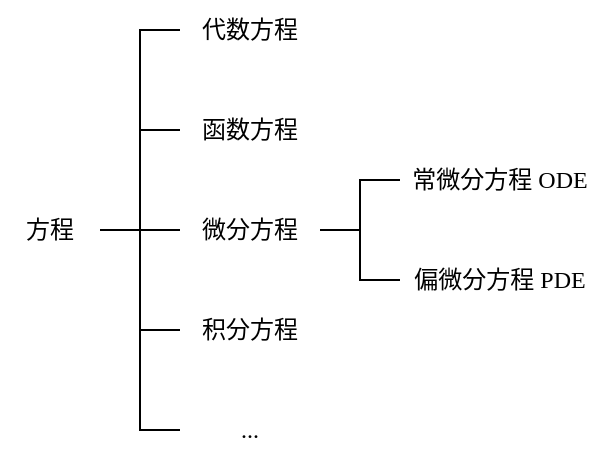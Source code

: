 <mxfile version="21.6.5" type="device">
  <diagram name="第 1 页" id="MaitGPI-S_txmcD9HwoG">
    <mxGraphModel dx="523" dy="390" grid="1" gridSize="10" guides="1" tooltips="1" connect="1" arrows="1" fold="1" page="1" pageScale="1" pageWidth="827" pageHeight="1169" math="0" shadow="0">
      <root>
        <mxCell id="0" />
        <mxCell id="jPiYd9RU20gvULt59Yll-2" value="图框" parent="0" />
        <mxCell id="jPiYd9RU20gvULt59Yll-17" style="edgeStyle=orthogonalEdgeStyle;rounded=0;orthogonalLoop=1;jettySize=auto;html=1;exitX=1;exitY=0.5;exitDx=0;exitDy=0;entryX=0;entryY=0.5;entryDx=0;entryDy=0;endArrow=none;endFill=0;fontFamily=黑体;" parent="jPiYd9RU20gvULt59Yll-2" source="jPiYd9RU20gvULt59Yll-4" target="jPiYd9RU20gvULt59Yll-10" edge="1">
          <mxGeometry relative="1" as="geometry" />
        </mxCell>
        <mxCell id="jPiYd9RU20gvULt59Yll-18" style="edgeStyle=orthogonalEdgeStyle;rounded=0;orthogonalLoop=1;jettySize=auto;html=1;exitX=1;exitY=0.5;exitDx=0;exitDy=0;entryX=0;entryY=0.5;entryDx=0;entryDy=0;endArrow=none;endFill=0;fontFamily=黑体;" parent="jPiYd9RU20gvULt59Yll-2" source="jPiYd9RU20gvULt59Yll-4" target="jPiYd9RU20gvULt59Yll-9" edge="1">
          <mxGeometry relative="1" as="geometry" />
        </mxCell>
        <mxCell id="jPiYd9RU20gvULt59Yll-4" value="微分方程" style="rounded=0;whiteSpace=wrap;html=1;fontFamily=黑体;labelBorderColor=none;strokeColor=none;" parent="jPiYd9RU20gvULt59Yll-2" vertex="1">
          <mxGeometry x="300" y="400" width="70" height="30" as="geometry" />
        </mxCell>
        <mxCell id="jPiYd9RU20gvULt59Yll-5" value="函数方程" style="rounded=0;whiteSpace=wrap;html=1;fontFamily=黑体;labelBorderColor=none;strokeColor=none;" parent="jPiYd9RU20gvULt59Yll-2" vertex="1">
          <mxGeometry x="300" y="350" width="70" height="30" as="geometry" />
        </mxCell>
        <mxCell id="jPiYd9RU20gvULt59Yll-6" value="代数方程" style="rounded=0;whiteSpace=wrap;html=1;fontFamily=黑体;labelBorderColor=none;strokeColor=none;" parent="jPiYd9RU20gvULt59Yll-2" vertex="1">
          <mxGeometry x="300" y="300" width="70" height="30" as="geometry" />
        </mxCell>
        <mxCell id="jPiYd9RU20gvULt59Yll-7" value="..." style="rounded=0;whiteSpace=wrap;html=1;fontFamily=黑体;labelBorderColor=none;strokeColor=none;" parent="jPiYd9RU20gvULt59Yll-2" vertex="1">
          <mxGeometry x="300" y="500" width="70" height="30" as="geometry" />
        </mxCell>
        <mxCell id="jPiYd9RU20gvULt59Yll-8" value="积分方程" style="rounded=0;whiteSpace=wrap;html=1;fontFamily=黑体;labelBorderColor=none;strokeColor=none;" parent="jPiYd9RU20gvULt59Yll-2" vertex="1">
          <mxGeometry x="300" y="450" width="70" height="30" as="geometry" />
        </mxCell>
        <mxCell id="jPiYd9RU20gvULt59Yll-9" value="偏微分方程 &lt;font face=&quot;Times New Roman&quot;&gt;PDE&lt;/font&gt;" style="rounded=0;whiteSpace=wrap;html=1;fontFamily=黑体;labelBorderColor=none;strokeColor=none;" parent="jPiYd9RU20gvULt59Yll-2" vertex="1">
          <mxGeometry x="410" y="425" width="100" height="30" as="geometry" />
        </mxCell>
        <mxCell id="jPiYd9RU20gvULt59Yll-10" value="常微分方程 &lt;font face=&quot;Times New Roman&quot;&gt;ODE&lt;/font&gt;" style="rounded=0;whiteSpace=wrap;html=1;fontFamily=黑体;labelBorderColor=none;strokeColor=none;" parent="jPiYd9RU20gvULt59Yll-2" vertex="1">
          <mxGeometry x="410" y="375" width="100" height="30" as="geometry" />
        </mxCell>
        <mxCell id="jPiYd9RU20gvULt59Yll-12" style="edgeStyle=orthogonalEdgeStyle;rounded=0;orthogonalLoop=1;jettySize=auto;html=1;exitX=1;exitY=0.5;exitDx=0;exitDy=0;entryX=0;entryY=0.5;entryDx=0;entryDy=0;endArrow=none;endFill=0;fontFamily=黑体;" parent="jPiYd9RU20gvULt59Yll-2" source="jPiYd9RU20gvULt59Yll-1" target="jPiYd9RU20gvULt59Yll-6" edge="1">
          <mxGeometry relative="1" as="geometry" />
        </mxCell>
        <mxCell id="jPiYd9RU20gvULt59Yll-13" style="edgeStyle=orthogonalEdgeStyle;rounded=0;orthogonalLoop=1;jettySize=auto;html=1;exitX=1;exitY=0.5;exitDx=0;exitDy=0;entryX=0;entryY=0.5;entryDx=0;entryDy=0;endArrow=none;endFill=0;fontFamily=黑体;" parent="jPiYd9RU20gvULt59Yll-2" source="jPiYd9RU20gvULt59Yll-1" target="jPiYd9RU20gvULt59Yll-5" edge="1">
          <mxGeometry relative="1" as="geometry" />
        </mxCell>
        <mxCell id="jPiYd9RU20gvULt59Yll-14" style="edgeStyle=orthogonalEdgeStyle;rounded=0;orthogonalLoop=1;jettySize=auto;html=1;exitX=1;exitY=0.5;exitDx=0;exitDy=0;entryX=0;entryY=0.5;entryDx=0;entryDy=0;endArrow=none;endFill=0;fontFamily=黑体;" parent="jPiYd9RU20gvULt59Yll-2" source="jPiYd9RU20gvULt59Yll-1" target="jPiYd9RU20gvULt59Yll-4" edge="1">
          <mxGeometry relative="1" as="geometry" />
        </mxCell>
        <mxCell id="jPiYd9RU20gvULt59Yll-15" style="edgeStyle=orthogonalEdgeStyle;rounded=0;orthogonalLoop=1;jettySize=auto;html=1;exitX=1;exitY=0.5;exitDx=0;exitDy=0;entryX=0;entryY=0.5;entryDx=0;entryDy=0;endArrow=none;endFill=0;fontFamily=黑体;" parent="jPiYd9RU20gvULt59Yll-2" source="jPiYd9RU20gvULt59Yll-1" target="jPiYd9RU20gvULt59Yll-8" edge="1">
          <mxGeometry relative="1" as="geometry" />
        </mxCell>
        <mxCell id="jPiYd9RU20gvULt59Yll-16" style="edgeStyle=orthogonalEdgeStyle;rounded=0;orthogonalLoop=1;jettySize=auto;html=1;exitX=1;exitY=0.5;exitDx=0;exitDy=0;entryX=0;entryY=0.5;entryDx=0;entryDy=0;endArrow=none;endFill=0;fontFamily=黑体;" parent="jPiYd9RU20gvULt59Yll-2" source="jPiYd9RU20gvULt59Yll-1" target="jPiYd9RU20gvULt59Yll-7" edge="1">
          <mxGeometry relative="1" as="geometry" />
        </mxCell>
        <mxCell id="jPiYd9RU20gvULt59Yll-1" value="方程" style="rounded=0;whiteSpace=wrap;html=1;fontFamily=黑体;labelBorderColor=none;strokeColor=none;" parent="jPiYd9RU20gvULt59Yll-2" vertex="1">
          <mxGeometry x="210" y="400" width="50" height="30" as="geometry" />
        </mxCell>
        <mxCell id="jPiYd9RU20gvULt59Yll-3" value="连接线" parent="0" />
      </root>
    </mxGraphModel>
  </diagram>
</mxfile>
